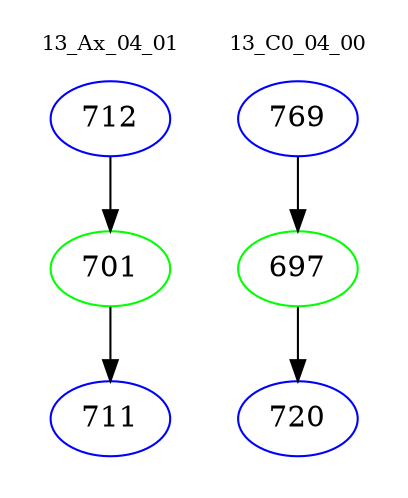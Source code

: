 digraph{
subgraph cluster_0 {
color = white
label = "13_Ax_04_01";
fontsize=10;
T0_712 [label="712", color="blue"]
T0_712 -> T0_701 [color="black"]
T0_701 [label="701", color="green"]
T0_701 -> T0_711 [color="black"]
T0_711 [label="711", color="blue"]
}
subgraph cluster_1 {
color = white
label = "13_C0_04_00";
fontsize=10;
T1_769 [label="769", color="blue"]
T1_769 -> T1_697 [color="black"]
T1_697 [label="697", color="green"]
T1_697 -> T1_720 [color="black"]
T1_720 [label="720", color="blue"]
}
}
